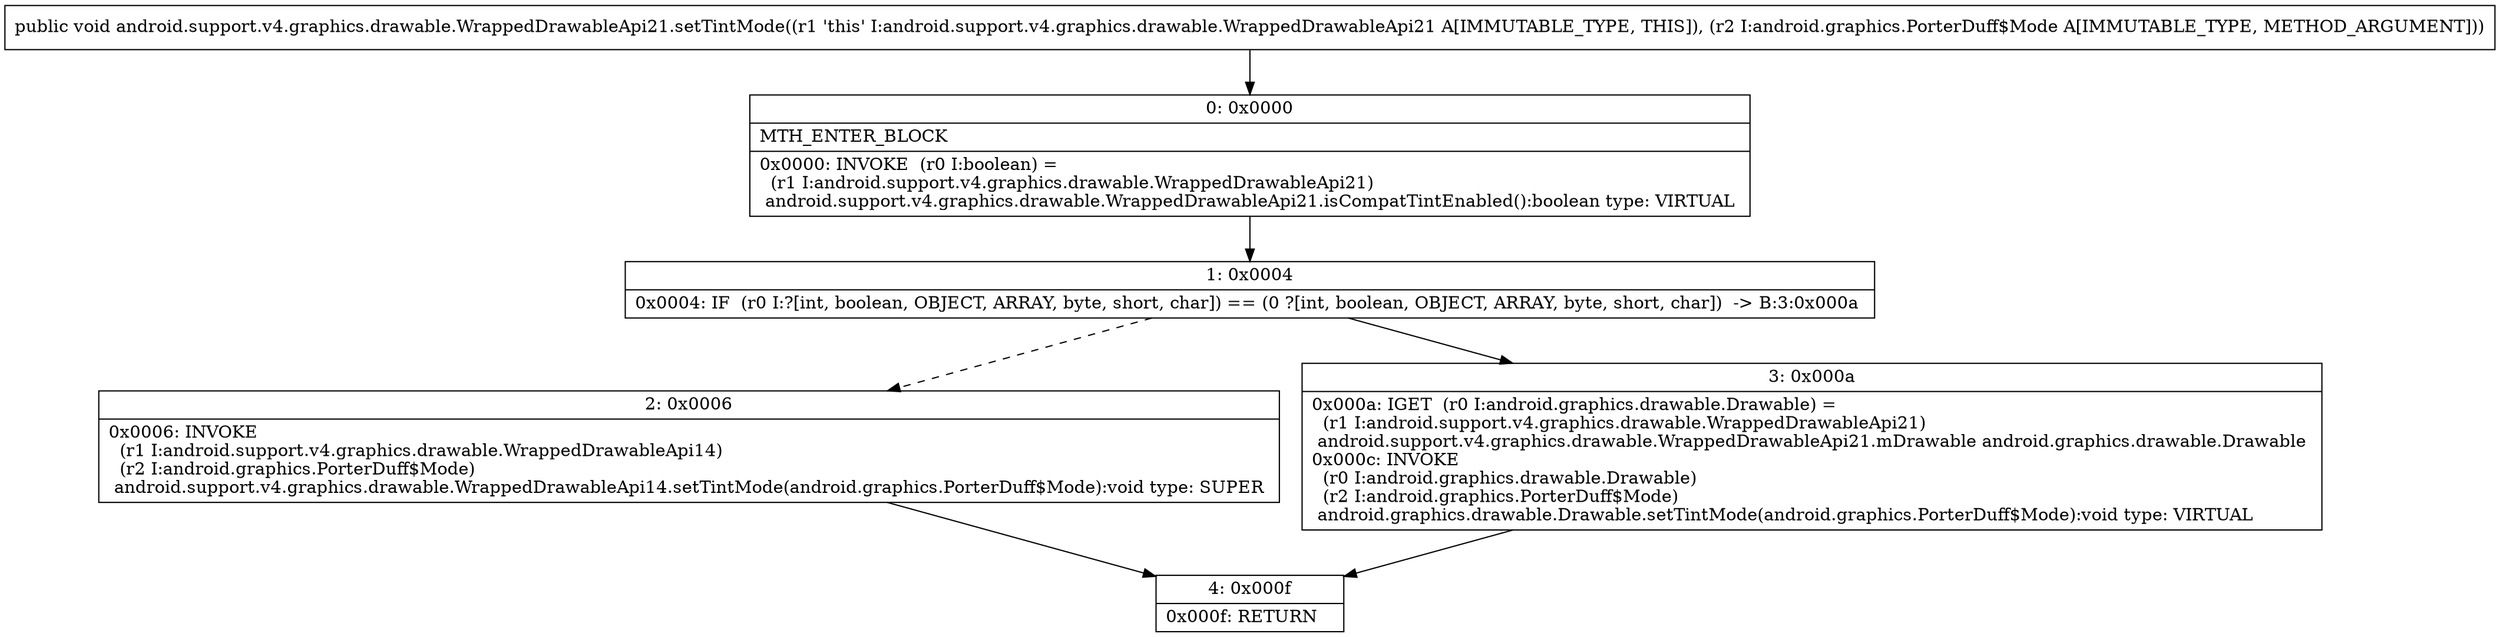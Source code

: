 digraph "CFG forandroid.support.v4.graphics.drawable.WrappedDrawableApi21.setTintMode(Landroid\/graphics\/PorterDuff$Mode;)V" {
Node_0 [shape=record,label="{0\:\ 0x0000|MTH_ENTER_BLOCK\l|0x0000: INVOKE  (r0 I:boolean) = \l  (r1 I:android.support.v4.graphics.drawable.WrappedDrawableApi21)\l android.support.v4.graphics.drawable.WrappedDrawableApi21.isCompatTintEnabled():boolean type: VIRTUAL \l}"];
Node_1 [shape=record,label="{1\:\ 0x0004|0x0004: IF  (r0 I:?[int, boolean, OBJECT, ARRAY, byte, short, char]) == (0 ?[int, boolean, OBJECT, ARRAY, byte, short, char])  \-\> B:3:0x000a \l}"];
Node_2 [shape=record,label="{2\:\ 0x0006|0x0006: INVOKE  \l  (r1 I:android.support.v4.graphics.drawable.WrappedDrawableApi14)\l  (r2 I:android.graphics.PorterDuff$Mode)\l android.support.v4.graphics.drawable.WrappedDrawableApi14.setTintMode(android.graphics.PorterDuff$Mode):void type: SUPER \l}"];
Node_3 [shape=record,label="{3\:\ 0x000a|0x000a: IGET  (r0 I:android.graphics.drawable.Drawable) = \l  (r1 I:android.support.v4.graphics.drawable.WrappedDrawableApi21)\l android.support.v4.graphics.drawable.WrappedDrawableApi21.mDrawable android.graphics.drawable.Drawable \l0x000c: INVOKE  \l  (r0 I:android.graphics.drawable.Drawable)\l  (r2 I:android.graphics.PorterDuff$Mode)\l android.graphics.drawable.Drawable.setTintMode(android.graphics.PorterDuff$Mode):void type: VIRTUAL \l}"];
Node_4 [shape=record,label="{4\:\ 0x000f|0x000f: RETURN   \l}"];
MethodNode[shape=record,label="{public void android.support.v4.graphics.drawable.WrappedDrawableApi21.setTintMode((r1 'this' I:android.support.v4.graphics.drawable.WrappedDrawableApi21 A[IMMUTABLE_TYPE, THIS]), (r2 I:android.graphics.PorterDuff$Mode A[IMMUTABLE_TYPE, METHOD_ARGUMENT])) }"];
MethodNode -> Node_0;
Node_0 -> Node_1;
Node_1 -> Node_2[style=dashed];
Node_1 -> Node_3;
Node_2 -> Node_4;
Node_3 -> Node_4;
}

